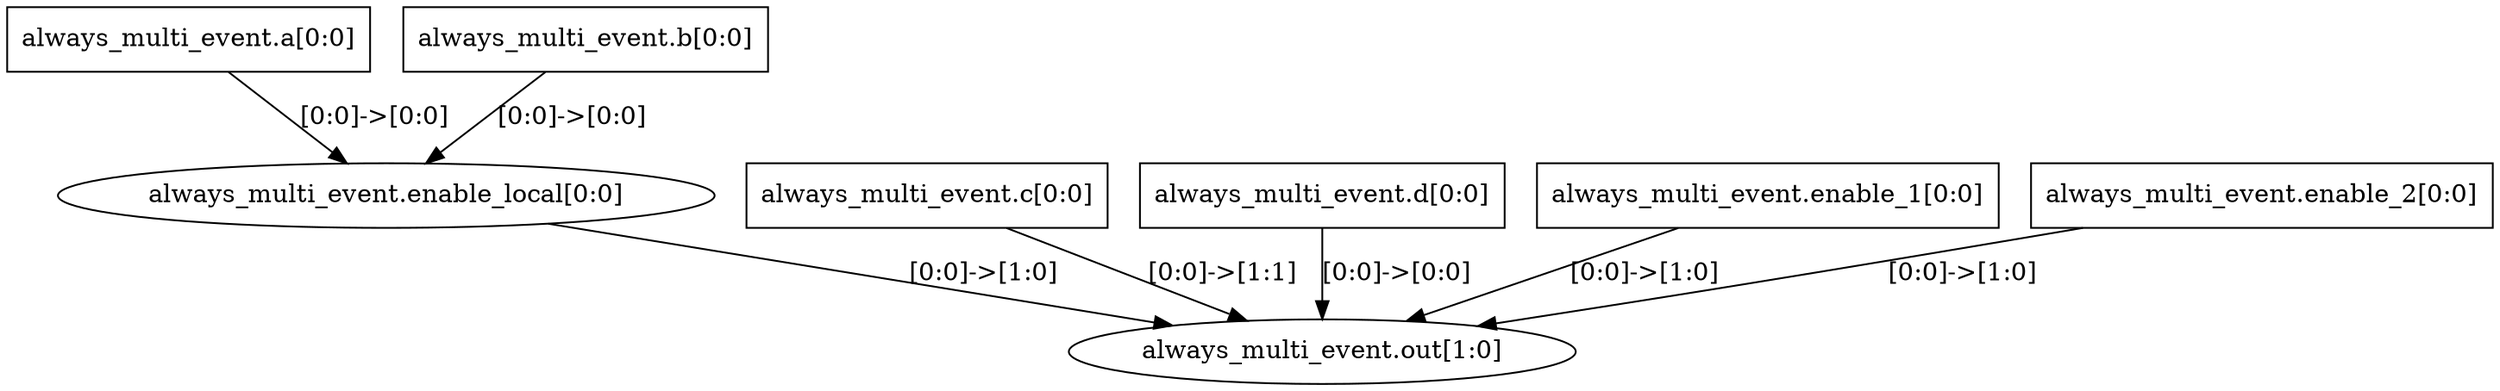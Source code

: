 digraph G {
	"always_multi_event.a" -> "always_multi_event.enable_local"[label="[0:0]->[0:0]"];
	"always_multi_event.b" -> "always_multi_event.enable_local"[label="[0:0]->[0:0]"];
	"always_multi_event.c" -> "always_multi_event.out"[label="[0:0]->[1:1]"];
	"always_multi_event.d" -> "always_multi_event.out"[label="[0:0]->[0:0]"];
	"always_multi_event.enable_1" -> "always_multi_event.out"[label="[0:0]->[1:0]"];
	"always_multi_event.enable_2" -> "always_multi_event.out"[label="[0:0]->[1:0]"];
	"always_multi_event.enable_local" -> "always_multi_event.out"[label="[0:0]->[1:0]"];
	"always_multi_event.a" [shape=rectangle, label="always_multi_event.a[0:0]"];
	"always_multi_event.b" [shape=rectangle, label="always_multi_event.b[0:0]"];
	"always_multi_event.c" [shape=rectangle, label="always_multi_event.c[0:0]"];
	"always_multi_event.d" [shape=rectangle, label="always_multi_event.d[0:0]"];
	"always_multi_event.enable_1" [shape=rectangle, label="always_multi_event.enable_1[0:0]"];
	"always_multi_event.enable_2" [shape=rectangle, label="always_multi_event.enable_2[0:0]"];
	"always_multi_event.enable_local" [shape=ellipse, label="always_multi_event.enable_local[0:0]"];
	"always_multi_event.out" [shape=ellipse, label="always_multi_event.out[1:0]"];
}
